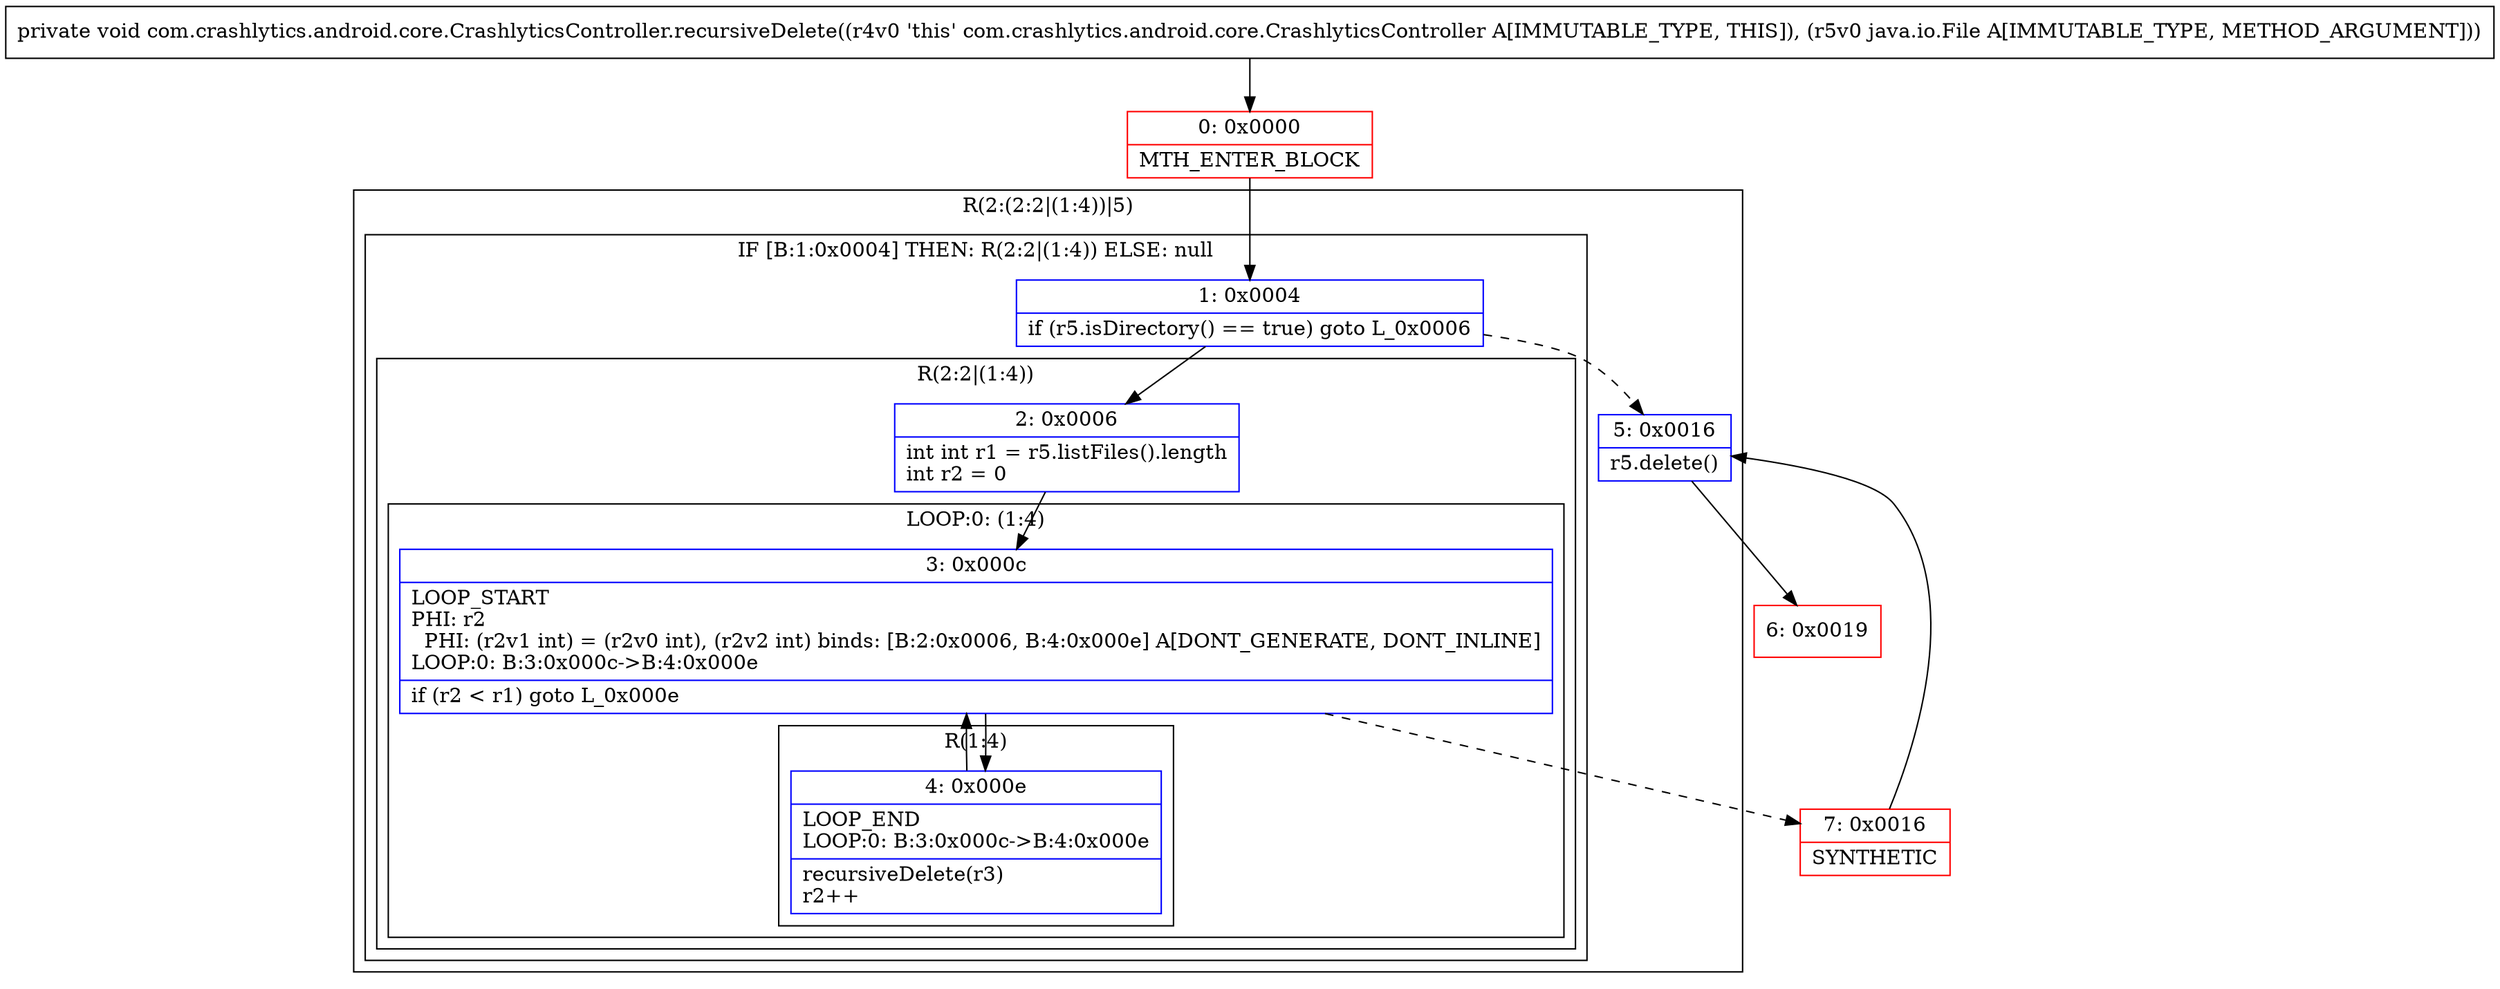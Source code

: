 digraph "CFG forcom.crashlytics.android.core.CrashlyticsController.recursiveDelete(Ljava\/io\/File;)V" {
subgraph cluster_Region_1505796473 {
label = "R(2:(2:2|(1:4))|5)";
node [shape=record,color=blue];
subgraph cluster_IfRegion_1792282163 {
label = "IF [B:1:0x0004] THEN: R(2:2|(1:4)) ELSE: null";
node [shape=record,color=blue];
Node_1 [shape=record,label="{1\:\ 0x0004|if (r5.isDirectory() == true) goto L_0x0006\l}"];
subgraph cluster_Region_907861913 {
label = "R(2:2|(1:4))";
node [shape=record,color=blue];
Node_2 [shape=record,label="{2\:\ 0x0006|int int r1 = r5.listFiles().length\lint r2 = 0\l}"];
subgraph cluster_LoopRegion_103083286 {
label = "LOOP:0: (1:4)";
node [shape=record,color=blue];
Node_3 [shape=record,label="{3\:\ 0x000c|LOOP_START\lPHI: r2 \l  PHI: (r2v1 int) = (r2v0 int), (r2v2 int) binds: [B:2:0x0006, B:4:0x000e] A[DONT_GENERATE, DONT_INLINE]\lLOOP:0: B:3:0x000c\-\>B:4:0x000e\l|if (r2 \< r1) goto L_0x000e\l}"];
subgraph cluster_Region_559155940 {
label = "R(1:4)";
node [shape=record,color=blue];
Node_4 [shape=record,label="{4\:\ 0x000e|LOOP_END\lLOOP:0: B:3:0x000c\-\>B:4:0x000e\l|recursiveDelete(r3)\lr2++\l}"];
}
}
}
}
Node_5 [shape=record,label="{5\:\ 0x0016|r5.delete()\l}"];
}
Node_0 [shape=record,color=red,label="{0\:\ 0x0000|MTH_ENTER_BLOCK\l}"];
Node_6 [shape=record,color=red,label="{6\:\ 0x0019}"];
Node_7 [shape=record,color=red,label="{7\:\ 0x0016|SYNTHETIC\l}"];
MethodNode[shape=record,label="{private void com.crashlytics.android.core.CrashlyticsController.recursiveDelete((r4v0 'this' com.crashlytics.android.core.CrashlyticsController A[IMMUTABLE_TYPE, THIS]), (r5v0 java.io.File A[IMMUTABLE_TYPE, METHOD_ARGUMENT])) }"];
MethodNode -> Node_0;
Node_1 -> Node_2;
Node_1 -> Node_5[style=dashed];
Node_2 -> Node_3;
Node_3 -> Node_4;
Node_3 -> Node_7[style=dashed];
Node_4 -> Node_3;
Node_5 -> Node_6;
Node_0 -> Node_1;
Node_7 -> Node_5;
}

